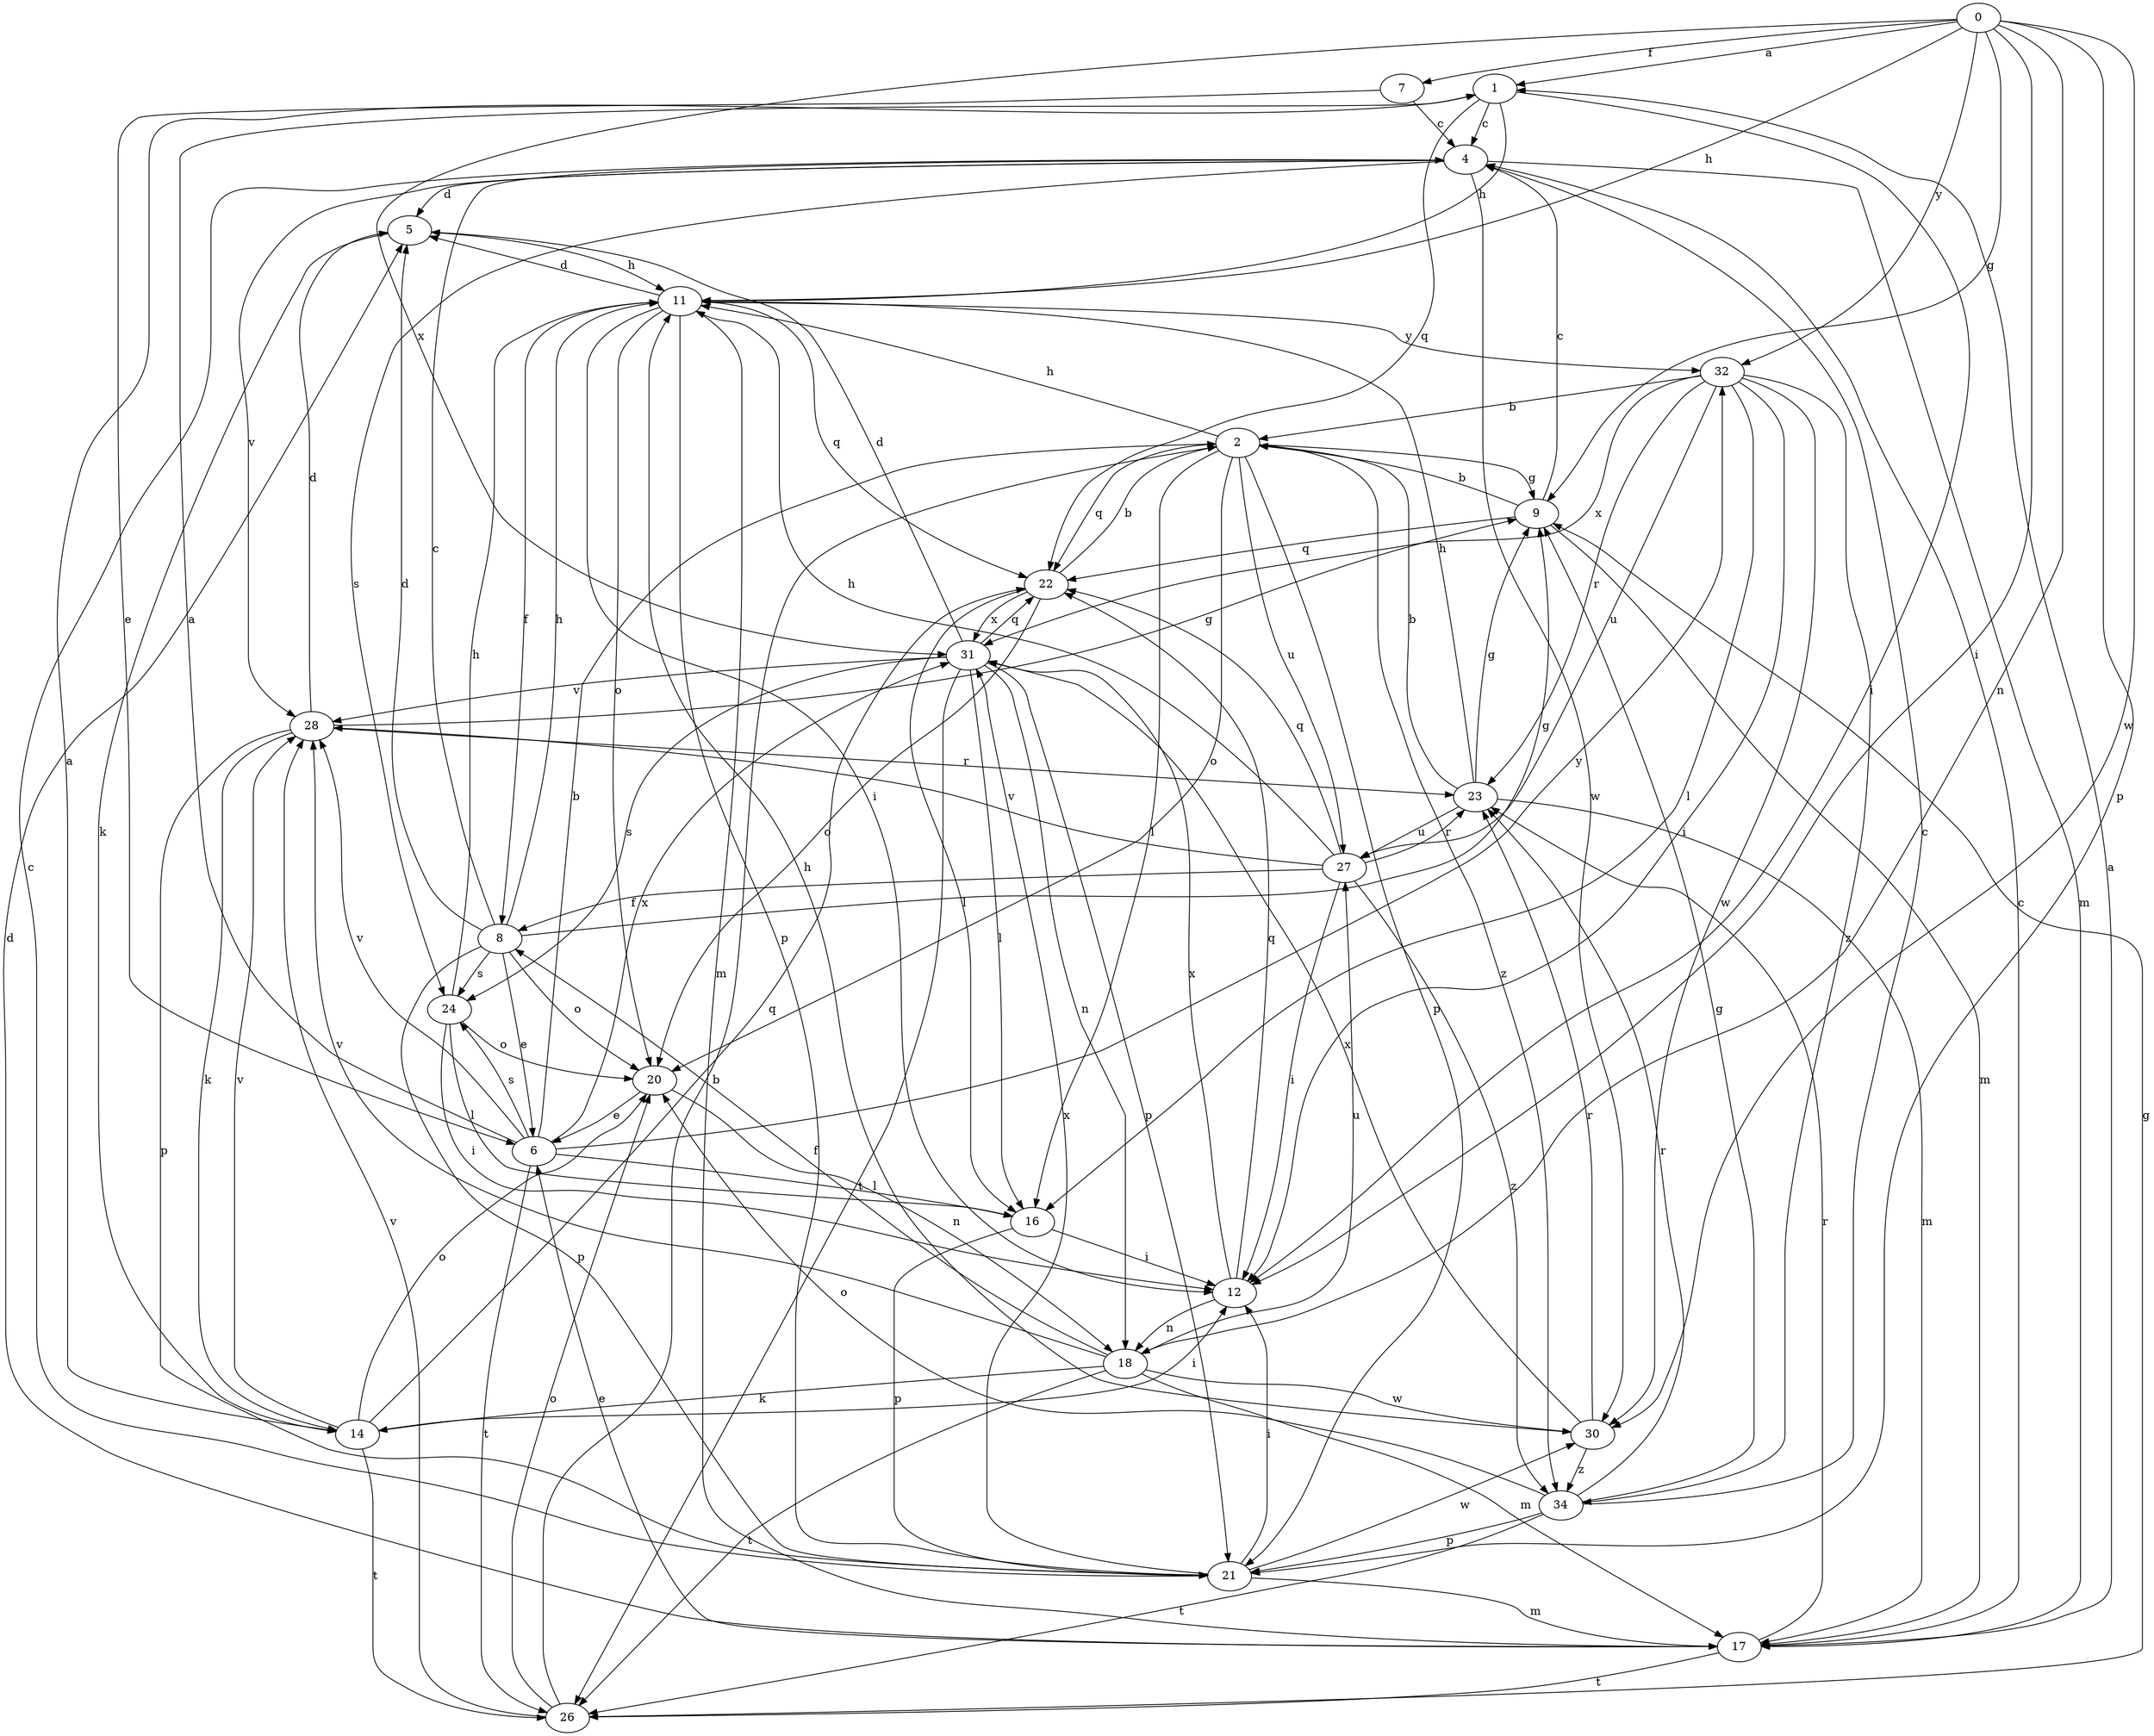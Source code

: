 strict digraph  {
0;
1;
2;
4;
5;
6;
7;
8;
9;
11;
12;
14;
16;
17;
18;
20;
21;
22;
23;
24;
26;
27;
28;
30;
31;
32;
34;
0 -> 1  [label=a];
0 -> 7  [label=f];
0 -> 9  [label=g];
0 -> 11  [label=h];
0 -> 12  [label=i];
0 -> 18  [label=n];
0 -> 21  [label=p];
0 -> 30  [label=w];
0 -> 31  [label=x];
0 -> 32  [label=y];
1 -> 4  [label=c];
1 -> 11  [label=h];
1 -> 12  [label=i];
1 -> 22  [label=q];
2 -> 9  [label=g];
2 -> 11  [label=h];
2 -> 16  [label=l];
2 -> 20  [label=o];
2 -> 21  [label=p];
2 -> 22  [label=q];
2 -> 27  [label=u];
2 -> 34  [label=z];
4 -> 5  [label=d];
4 -> 17  [label=m];
4 -> 24  [label=s];
4 -> 28  [label=v];
4 -> 30  [label=w];
5 -> 11  [label=h];
5 -> 14  [label=k];
6 -> 1  [label=a];
6 -> 2  [label=b];
6 -> 16  [label=l];
6 -> 24  [label=s];
6 -> 26  [label=t];
6 -> 28  [label=v];
6 -> 31  [label=x];
6 -> 32  [label=y];
7 -> 4  [label=c];
7 -> 6  [label=e];
8 -> 4  [label=c];
8 -> 5  [label=d];
8 -> 6  [label=e];
8 -> 9  [label=g];
8 -> 11  [label=h];
8 -> 20  [label=o];
8 -> 21  [label=p];
8 -> 24  [label=s];
9 -> 2  [label=b];
9 -> 4  [label=c];
9 -> 17  [label=m];
9 -> 22  [label=q];
11 -> 5  [label=d];
11 -> 8  [label=f];
11 -> 12  [label=i];
11 -> 17  [label=m];
11 -> 20  [label=o];
11 -> 21  [label=p];
11 -> 22  [label=q];
11 -> 32  [label=y];
12 -> 18  [label=n];
12 -> 22  [label=q];
12 -> 31  [label=x];
14 -> 1  [label=a];
14 -> 12  [label=i];
14 -> 20  [label=o];
14 -> 22  [label=q];
14 -> 26  [label=t];
14 -> 28  [label=v];
16 -> 12  [label=i];
16 -> 21  [label=p];
17 -> 1  [label=a];
17 -> 4  [label=c];
17 -> 5  [label=d];
17 -> 6  [label=e];
17 -> 23  [label=r];
17 -> 26  [label=t];
18 -> 8  [label=f];
18 -> 14  [label=k];
18 -> 17  [label=m];
18 -> 26  [label=t];
18 -> 27  [label=u];
18 -> 28  [label=v];
18 -> 30  [label=w];
20 -> 6  [label=e];
20 -> 18  [label=n];
21 -> 4  [label=c];
21 -> 12  [label=i];
21 -> 17  [label=m];
21 -> 30  [label=w];
21 -> 31  [label=x];
22 -> 2  [label=b];
22 -> 16  [label=l];
22 -> 20  [label=o];
22 -> 31  [label=x];
23 -> 2  [label=b];
23 -> 9  [label=g];
23 -> 11  [label=h];
23 -> 17  [label=m];
23 -> 27  [label=u];
24 -> 11  [label=h];
24 -> 12  [label=i];
24 -> 16  [label=l];
24 -> 20  [label=o];
26 -> 2  [label=b];
26 -> 9  [label=g];
26 -> 20  [label=o];
26 -> 28  [label=v];
27 -> 8  [label=f];
27 -> 11  [label=h];
27 -> 12  [label=i];
27 -> 22  [label=q];
27 -> 23  [label=r];
27 -> 28  [label=v];
27 -> 34  [label=z];
28 -> 5  [label=d];
28 -> 9  [label=g];
28 -> 14  [label=k];
28 -> 21  [label=p];
28 -> 23  [label=r];
30 -> 11  [label=h];
30 -> 23  [label=r];
30 -> 31  [label=x];
30 -> 34  [label=z];
31 -> 5  [label=d];
31 -> 16  [label=l];
31 -> 18  [label=n];
31 -> 21  [label=p];
31 -> 22  [label=q];
31 -> 24  [label=s];
31 -> 26  [label=t];
31 -> 28  [label=v];
32 -> 2  [label=b];
32 -> 12  [label=i];
32 -> 16  [label=l];
32 -> 23  [label=r];
32 -> 27  [label=u];
32 -> 30  [label=w];
32 -> 31  [label=x];
32 -> 34  [label=z];
34 -> 4  [label=c];
34 -> 9  [label=g];
34 -> 20  [label=o];
34 -> 21  [label=p];
34 -> 23  [label=r];
34 -> 26  [label=t];
}
